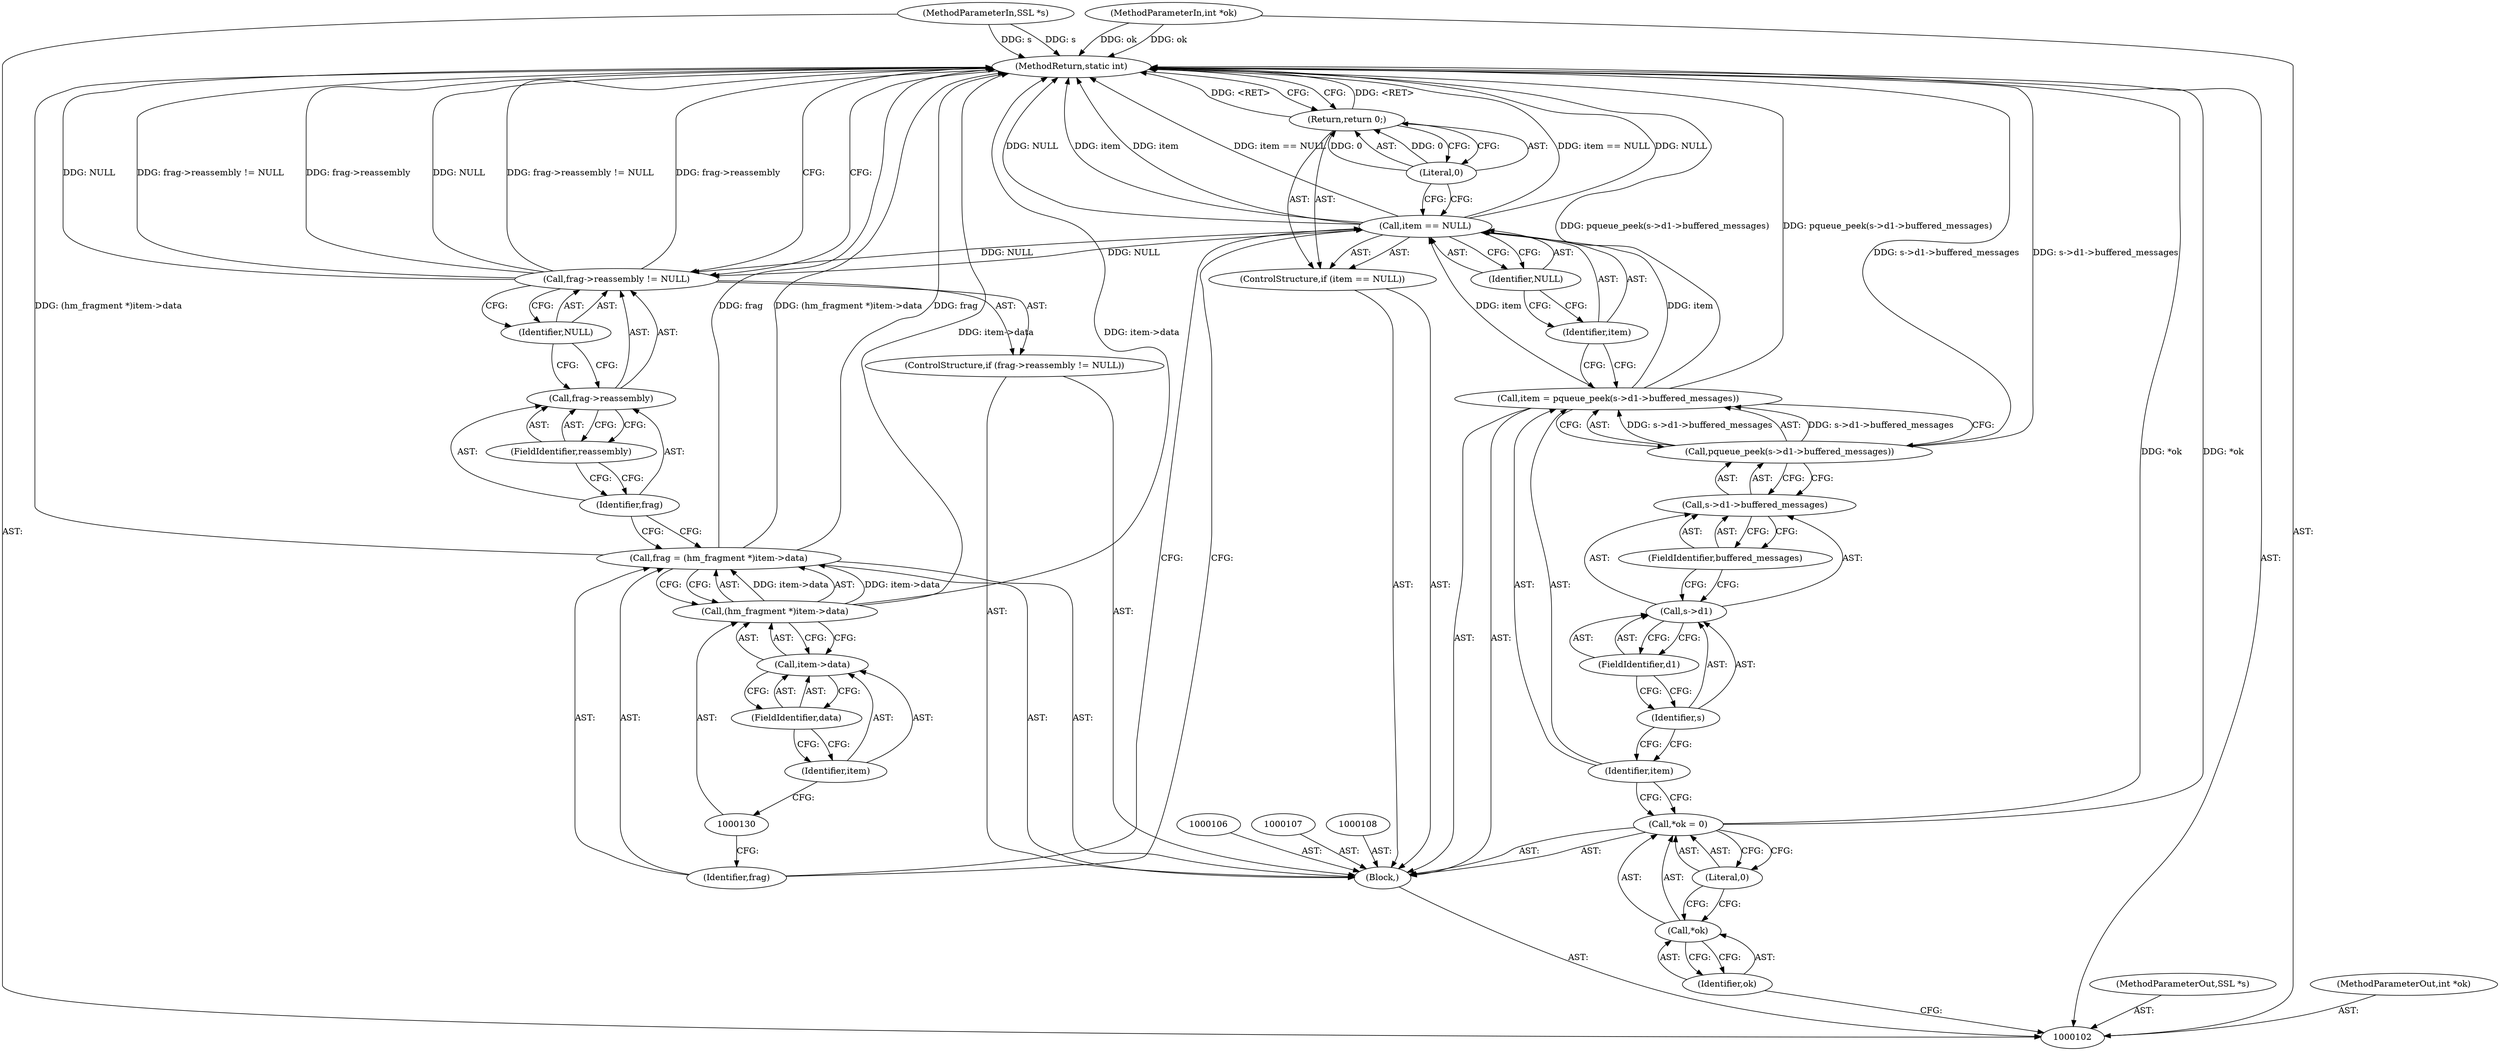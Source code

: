 digraph "1_openssl_f5c7f5dfbaf0d2f7d946d0fe86f08e6bcb36ed0d_1" {
"1000140" [label="(MethodReturn,static int)"];
"1000103" [label="(MethodParameterIn,SSL *s)"];
"1000183" [label="(MethodParameterOut,SSL *s)"];
"1000104" [label="(MethodParameterIn,int *ok)"];
"1000184" [label="(MethodParameterOut,int *ok)"];
"1000112" [label="(Literal,0)"];
"1000109" [label="(Call,*ok = 0)"];
"1000110" [label="(Call,*ok)"];
"1000111" [label="(Identifier,ok)"];
"1000115" [label="(Call,pqueue_peek(s->d1->buffered_messages))"];
"1000116" [label="(Call,s->d1->buffered_messages)"];
"1000117" [label="(Call,s->d1)"];
"1000118" [label="(Identifier,s)"];
"1000119" [label="(FieldIdentifier,d1)"];
"1000120" [label="(FieldIdentifier,buffered_messages)"];
"1000113" [label="(Call,item = pqueue_peek(s->d1->buffered_messages))"];
"1000114" [label="(Identifier,item)"];
"1000124" [label="(Identifier,NULL)"];
"1000121" [label="(ControlStructure,if (item == NULL))"];
"1000122" [label="(Call,item == NULL)"];
"1000123" [label="(Identifier,item)"];
"1000126" [label="(Literal,0)"];
"1000125" [label="(Return,return 0;)"];
"1000129" [label="(Call,(hm_fragment *)item->data)"];
"1000131" [label="(Call,item->data)"];
"1000132" [label="(Identifier,item)"];
"1000133" [label="(FieldIdentifier,data)"];
"1000127" [label="(Call,frag = (hm_fragment *)item->data)"];
"1000128" [label="(Identifier,frag)"];
"1000105" [label="(Block,)"];
"1000138" [label="(FieldIdentifier,reassembly)"];
"1000139" [label="(Identifier,NULL)"];
"1000134" [label="(ControlStructure,if (frag->reassembly != NULL))"];
"1000135" [label="(Call,frag->reassembly != NULL)"];
"1000136" [label="(Call,frag->reassembly)"];
"1000137" [label="(Identifier,frag)"];
"1000140" -> "1000102"  [label="AST: "];
"1000140" -> "1000125"  [label="CFG: "];
"1000140" -> "1000135"  [label="CFG: "];
"1000125" -> "1000140"  [label="DDG: <RET>"];
"1000104" -> "1000140"  [label="DDG: ok"];
"1000113" -> "1000140"  [label="DDG: pqueue_peek(s->d1->buffered_messages)"];
"1000127" -> "1000140"  [label="DDG: frag"];
"1000127" -> "1000140"  [label="DDG: (hm_fragment *)item->data"];
"1000115" -> "1000140"  [label="DDG: s->d1->buffered_messages"];
"1000122" -> "1000140"  [label="DDG: item"];
"1000122" -> "1000140"  [label="DDG: item == NULL"];
"1000122" -> "1000140"  [label="DDG: NULL"];
"1000135" -> "1000140"  [label="DDG: NULL"];
"1000135" -> "1000140"  [label="DDG: frag->reassembly != NULL"];
"1000135" -> "1000140"  [label="DDG: frag->reassembly"];
"1000103" -> "1000140"  [label="DDG: s"];
"1000109" -> "1000140"  [label="DDG: *ok"];
"1000129" -> "1000140"  [label="DDG: item->data"];
"1000103" -> "1000102"  [label="AST: "];
"1000103" -> "1000140"  [label="DDG: s"];
"1000183" -> "1000102"  [label="AST: "];
"1000104" -> "1000102"  [label="AST: "];
"1000104" -> "1000140"  [label="DDG: ok"];
"1000184" -> "1000102"  [label="AST: "];
"1000112" -> "1000109"  [label="AST: "];
"1000112" -> "1000110"  [label="CFG: "];
"1000109" -> "1000112"  [label="CFG: "];
"1000109" -> "1000105"  [label="AST: "];
"1000109" -> "1000112"  [label="CFG: "];
"1000110" -> "1000109"  [label="AST: "];
"1000112" -> "1000109"  [label="AST: "];
"1000114" -> "1000109"  [label="CFG: "];
"1000109" -> "1000140"  [label="DDG: *ok"];
"1000110" -> "1000109"  [label="AST: "];
"1000110" -> "1000111"  [label="CFG: "];
"1000111" -> "1000110"  [label="AST: "];
"1000112" -> "1000110"  [label="CFG: "];
"1000111" -> "1000110"  [label="AST: "];
"1000111" -> "1000102"  [label="CFG: "];
"1000110" -> "1000111"  [label="CFG: "];
"1000115" -> "1000113"  [label="AST: "];
"1000115" -> "1000116"  [label="CFG: "];
"1000116" -> "1000115"  [label="AST: "];
"1000113" -> "1000115"  [label="CFG: "];
"1000115" -> "1000140"  [label="DDG: s->d1->buffered_messages"];
"1000115" -> "1000113"  [label="DDG: s->d1->buffered_messages"];
"1000116" -> "1000115"  [label="AST: "];
"1000116" -> "1000120"  [label="CFG: "];
"1000117" -> "1000116"  [label="AST: "];
"1000120" -> "1000116"  [label="AST: "];
"1000115" -> "1000116"  [label="CFG: "];
"1000117" -> "1000116"  [label="AST: "];
"1000117" -> "1000119"  [label="CFG: "];
"1000118" -> "1000117"  [label="AST: "];
"1000119" -> "1000117"  [label="AST: "];
"1000120" -> "1000117"  [label="CFG: "];
"1000118" -> "1000117"  [label="AST: "];
"1000118" -> "1000114"  [label="CFG: "];
"1000119" -> "1000118"  [label="CFG: "];
"1000119" -> "1000117"  [label="AST: "];
"1000119" -> "1000118"  [label="CFG: "];
"1000117" -> "1000119"  [label="CFG: "];
"1000120" -> "1000116"  [label="AST: "];
"1000120" -> "1000117"  [label="CFG: "];
"1000116" -> "1000120"  [label="CFG: "];
"1000113" -> "1000105"  [label="AST: "];
"1000113" -> "1000115"  [label="CFG: "];
"1000114" -> "1000113"  [label="AST: "];
"1000115" -> "1000113"  [label="AST: "];
"1000123" -> "1000113"  [label="CFG: "];
"1000113" -> "1000140"  [label="DDG: pqueue_peek(s->d1->buffered_messages)"];
"1000115" -> "1000113"  [label="DDG: s->d1->buffered_messages"];
"1000113" -> "1000122"  [label="DDG: item"];
"1000114" -> "1000113"  [label="AST: "];
"1000114" -> "1000109"  [label="CFG: "];
"1000118" -> "1000114"  [label="CFG: "];
"1000124" -> "1000122"  [label="AST: "];
"1000124" -> "1000123"  [label="CFG: "];
"1000122" -> "1000124"  [label="CFG: "];
"1000121" -> "1000105"  [label="AST: "];
"1000122" -> "1000121"  [label="AST: "];
"1000125" -> "1000121"  [label="AST: "];
"1000122" -> "1000121"  [label="AST: "];
"1000122" -> "1000124"  [label="CFG: "];
"1000123" -> "1000122"  [label="AST: "];
"1000124" -> "1000122"  [label="AST: "];
"1000126" -> "1000122"  [label="CFG: "];
"1000128" -> "1000122"  [label="CFG: "];
"1000122" -> "1000140"  [label="DDG: item"];
"1000122" -> "1000140"  [label="DDG: item == NULL"];
"1000122" -> "1000140"  [label="DDG: NULL"];
"1000113" -> "1000122"  [label="DDG: item"];
"1000122" -> "1000135"  [label="DDG: NULL"];
"1000123" -> "1000122"  [label="AST: "];
"1000123" -> "1000113"  [label="CFG: "];
"1000124" -> "1000123"  [label="CFG: "];
"1000126" -> "1000125"  [label="AST: "];
"1000126" -> "1000122"  [label="CFG: "];
"1000125" -> "1000126"  [label="CFG: "];
"1000126" -> "1000125"  [label="DDG: 0"];
"1000125" -> "1000121"  [label="AST: "];
"1000125" -> "1000126"  [label="CFG: "];
"1000126" -> "1000125"  [label="AST: "];
"1000140" -> "1000125"  [label="CFG: "];
"1000125" -> "1000140"  [label="DDG: <RET>"];
"1000126" -> "1000125"  [label="DDG: 0"];
"1000129" -> "1000127"  [label="AST: "];
"1000129" -> "1000131"  [label="CFG: "];
"1000130" -> "1000129"  [label="AST: "];
"1000131" -> "1000129"  [label="AST: "];
"1000127" -> "1000129"  [label="CFG: "];
"1000129" -> "1000140"  [label="DDG: item->data"];
"1000129" -> "1000127"  [label="DDG: item->data"];
"1000131" -> "1000129"  [label="AST: "];
"1000131" -> "1000133"  [label="CFG: "];
"1000132" -> "1000131"  [label="AST: "];
"1000133" -> "1000131"  [label="AST: "];
"1000129" -> "1000131"  [label="CFG: "];
"1000132" -> "1000131"  [label="AST: "];
"1000132" -> "1000130"  [label="CFG: "];
"1000133" -> "1000132"  [label="CFG: "];
"1000133" -> "1000131"  [label="AST: "];
"1000133" -> "1000132"  [label="CFG: "];
"1000131" -> "1000133"  [label="CFG: "];
"1000127" -> "1000105"  [label="AST: "];
"1000127" -> "1000129"  [label="CFG: "];
"1000128" -> "1000127"  [label="AST: "];
"1000129" -> "1000127"  [label="AST: "];
"1000137" -> "1000127"  [label="CFG: "];
"1000127" -> "1000140"  [label="DDG: frag"];
"1000127" -> "1000140"  [label="DDG: (hm_fragment *)item->data"];
"1000129" -> "1000127"  [label="DDG: item->data"];
"1000128" -> "1000127"  [label="AST: "];
"1000128" -> "1000122"  [label="CFG: "];
"1000130" -> "1000128"  [label="CFG: "];
"1000105" -> "1000102"  [label="AST: "];
"1000106" -> "1000105"  [label="AST: "];
"1000107" -> "1000105"  [label="AST: "];
"1000108" -> "1000105"  [label="AST: "];
"1000109" -> "1000105"  [label="AST: "];
"1000113" -> "1000105"  [label="AST: "];
"1000121" -> "1000105"  [label="AST: "];
"1000127" -> "1000105"  [label="AST: "];
"1000134" -> "1000105"  [label="AST: "];
"1000138" -> "1000136"  [label="AST: "];
"1000138" -> "1000137"  [label="CFG: "];
"1000136" -> "1000138"  [label="CFG: "];
"1000139" -> "1000135"  [label="AST: "];
"1000139" -> "1000136"  [label="CFG: "];
"1000135" -> "1000139"  [label="CFG: "];
"1000134" -> "1000105"  [label="AST: "];
"1000135" -> "1000134"  [label="AST: "];
"1000135" -> "1000134"  [label="AST: "];
"1000135" -> "1000139"  [label="CFG: "];
"1000136" -> "1000135"  [label="AST: "];
"1000139" -> "1000135"  [label="AST: "];
"1000140" -> "1000135"  [label="CFG: "];
"1000135" -> "1000140"  [label="DDG: NULL"];
"1000135" -> "1000140"  [label="DDG: frag->reassembly != NULL"];
"1000135" -> "1000140"  [label="DDG: frag->reassembly"];
"1000122" -> "1000135"  [label="DDG: NULL"];
"1000136" -> "1000135"  [label="AST: "];
"1000136" -> "1000138"  [label="CFG: "];
"1000137" -> "1000136"  [label="AST: "];
"1000138" -> "1000136"  [label="AST: "];
"1000139" -> "1000136"  [label="CFG: "];
"1000137" -> "1000136"  [label="AST: "];
"1000137" -> "1000127"  [label="CFG: "];
"1000138" -> "1000137"  [label="CFG: "];
}
